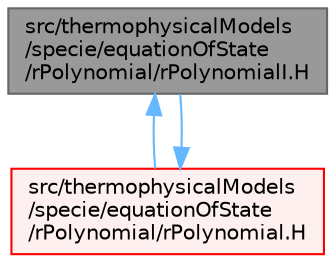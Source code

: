 digraph "src/thermophysicalModels/specie/equationOfState/rPolynomial/rPolynomialI.H"
{
 // LATEX_PDF_SIZE
  bgcolor="transparent";
  edge [fontname=Helvetica,fontsize=10,labelfontname=Helvetica,labelfontsize=10];
  node [fontname=Helvetica,fontsize=10,shape=box,height=0.2,width=0.4];
  Node1 [id="Node000001",label="src/thermophysicalModels\l/specie/equationOfState\l/rPolynomial/rPolynomialI.H",height=0.2,width=0.4,color="gray40", fillcolor="grey60", style="filled", fontcolor="black",tooltip=" "];
  Node1 -> Node2 [id="edge1_Node000001_Node000002",dir="back",color="steelblue1",style="solid",tooltip=" "];
  Node2 [id="Node000002",label="src/thermophysicalModels\l/specie/equationOfState\l/rPolynomial/rPolynomial.H",height=0.2,width=0.4,color="red", fillcolor="#FFF0F0", style="filled",URL="$rPolynomial_8H.html",tooltip=" "];
  Node2 -> Node1 [id="edge2_Node000002_Node000001",dir="back",color="steelblue1",style="solid",tooltip=" "];
}
